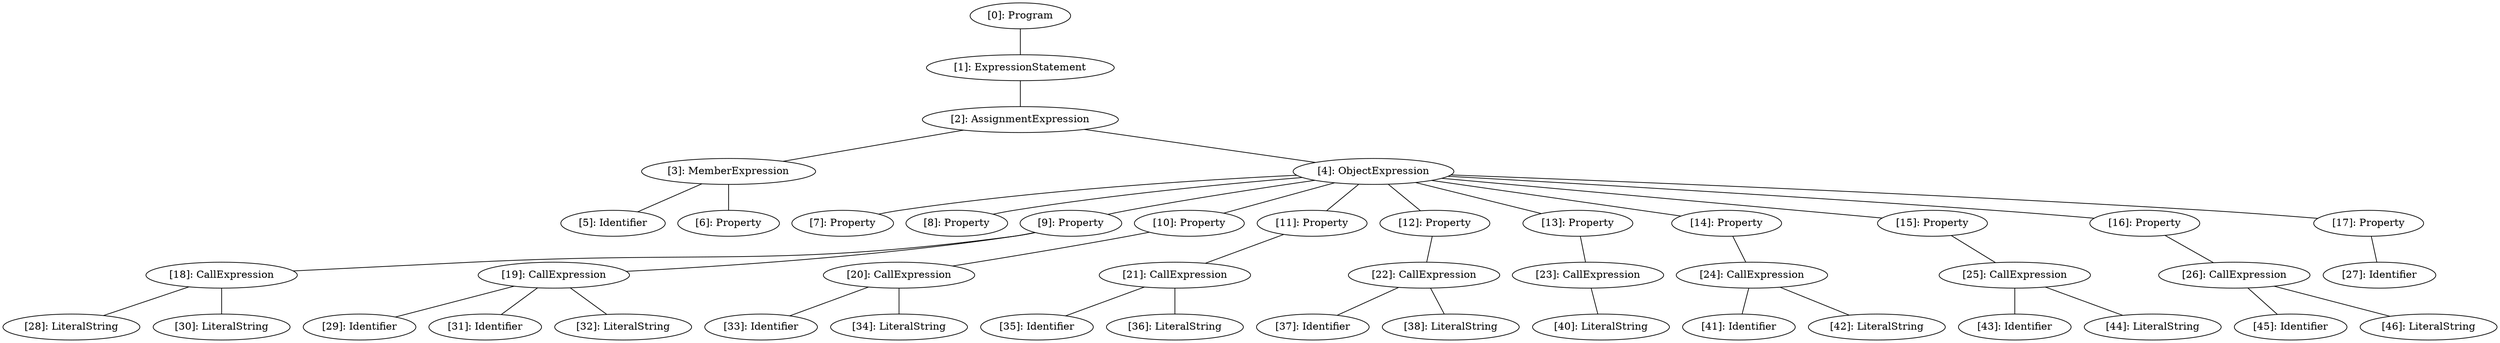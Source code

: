 // Result
graph {
	0 [label="[0]: Program"]
	1 [label="[1]: ExpressionStatement"]
	2 [label="[2]: AssignmentExpression"]
	3 [label="[3]: MemberExpression"]
	4 [label="[4]: ObjectExpression"]
	5 [label="[5]: Identifier"]
	6 [label="[6]: Property"]
	7 [label="[7]: Property"]
	8 [label="[8]: Property"]
	9 [label="[9]: Property"]
	10 [label="[10]: Property"]
	11 [label="[11]: Property"]
	12 [label="[12]: Property"]
	13 [label="[13]: Property"]
	14 [label="[14]: Property"]
	15 [label="[15]: Property"]
	16 [label="[16]: Property"]
	17 [label="[17]: Property"]
	18 [label="[18]: CallExpression"]
	19 [label="[19]: CallExpression"]
	20 [label="[20]: CallExpression"]
	21 [label="[21]: CallExpression"]
	22 [label="[22]: CallExpression"]
	23 [label="[23]: CallExpression"]
	24 [label="[24]: CallExpression"]
	25 [label="[25]: CallExpression"]
	26 [label="[26]: CallExpression"]
	27 [label="[27]: Identifier"]
	28 [label="[28]: LiteralString"]
	29 [label="[29]: Identifier"]
	30 [label="[30]: LiteralString"]
	31 [label="[31]: Identifier"]
	32 [label="[32]: LiteralString"]
	33 [label="[33]: Identifier"]
	34 [label="[34]: LiteralString"]
	35 [label="[35]: Identifier"]
	36 [label="[36]: LiteralString"]
	37 [label="[37]: Identifier"]
	38 [label="[38]: LiteralString"]
	40 [label="[40]: LiteralString"]
	41 [label="[41]: Identifier"]
	42 [label="[42]: LiteralString"]
	43 [label="[43]: Identifier"]
	44 [label="[44]: LiteralString"]
	45 [label="[45]: Identifier"]
	46 [label="[46]: LiteralString"]
	0 -- 1
	1 -- 2
	2 -- 3
	2 -- 4
	3 -- 5
	3 -- 6
	4 -- 7
	4 -- 8
	4 -- 9
	4 -- 10
	4 -- 11
	4 -- 12
	4 -- 13
	4 -- 14
	4 -- 15
	4 -- 16
	4 -- 17
	9 -- 18
	9 -- 19
	10 -- 20
	11 -- 21
	12 -- 22
	13 -- 23
	14 -- 24
	15 -- 25
	16 -- 26
	17 -- 27
	18 -- 28
	18 -- 30
	19 -- 29
	19 -- 31
	19 -- 32
	20 -- 33
	20 -- 34
	21 -- 35
	21 -- 36
	22 -- 37
	22 -- 38
	23 -- 40
	24 -- 41
	24 -- 42
	25 -- 43
	25 -- 44
	26 -- 45
	26 -- 46
}
